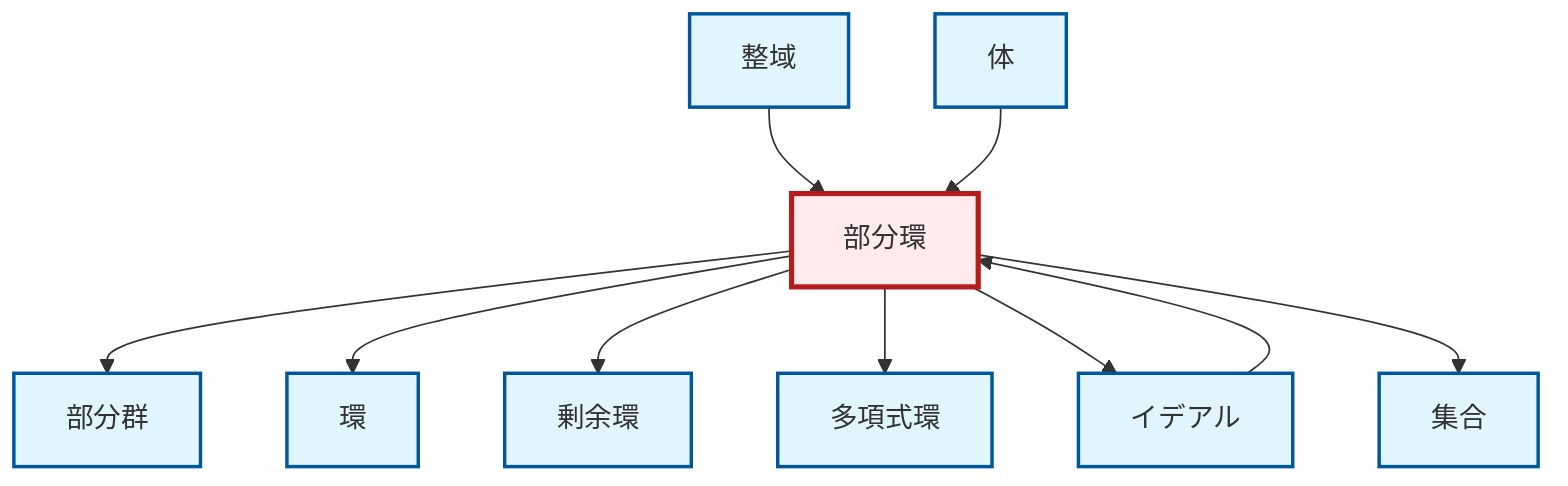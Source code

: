 graph TD
    classDef definition fill:#e1f5fe,stroke:#01579b,stroke-width:2px
    classDef theorem fill:#f3e5f5,stroke:#4a148c,stroke-width:2px
    classDef axiom fill:#fff3e0,stroke:#e65100,stroke-width:2px
    classDef example fill:#e8f5e9,stroke:#1b5e20,stroke-width:2px
    classDef current fill:#ffebee,stroke:#b71c1c,stroke-width:3px
    def-polynomial-ring["多項式環"]:::definition
    def-set["集合"]:::definition
    def-quotient-ring["剰余環"]:::definition
    def-ring["環"]:::definition
    def-subgroup["部分群"]:::definition
    def-subring["部分環"]:::definition
    def-integral-domain["整域"]:::definition
    def-ideal["イデアル"]:::definition
    def-field["体"]:::definition
    def-subring --> def-subgroup
    def-subring --> def-ring
    def-subring --> def-quotient-ring
    def-ideal --> def-subring
    def-integral-domain --> def-subring
    def-field --> def-subring
    def-subring --> def-polynomial-ring
    def-subring --> def-ideal
    def-subring --> def-set
    class def-subring current